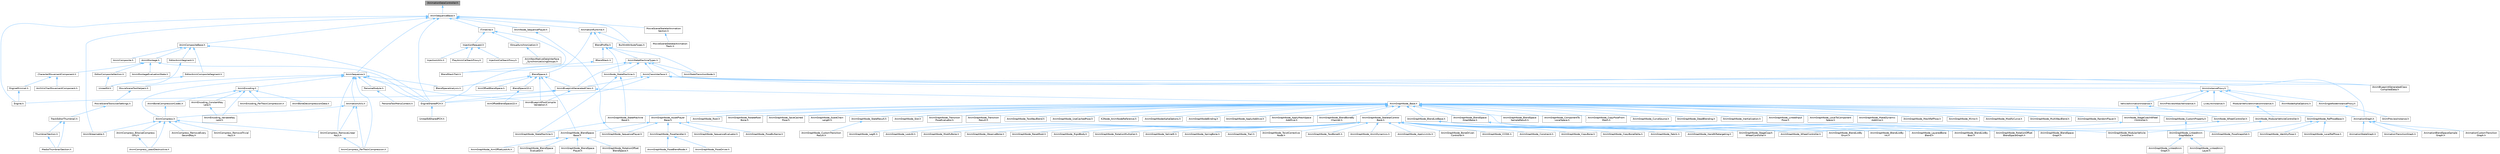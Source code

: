 digraph "IAnimationDataController.h"
{
 // INTERACTIVE_SVG=YES
 // LATEX_PDF_SIZE
  bgcolor="transparent";
  edge [fontname=Helvetica,fontsize=10,labelfontname=Helvetica,labelfontsize=10];
  node [fontname=Helvetica,fontsize=10,shape=box,height=0.2,width=0.4];
  Node1 [id="Node000001",label="IAnimationDataController.h",height=0.2,width=0.4,color="gray40", fillcolor="grey60", style="filled", fontcolor="black",tooltip=" "];
  Node1 -> Node2 [id="edge1_Node000001_Node000002",dir="back",color="steelblue1",style="solid",tooltip=" "];
  Node2 [id="Node000002",label="AnimSequenceBase.h",height=0.2,width=0.4,color="grey40", fillcolor="white", style="filled",URL="$db/d58/AnimSequenceBase_8h.html",tooltip=" "];
  Node2 -> Node3 [id="edge2_Node000002_Node000003",dir="back",color="steelblue1",style="solid",tooltip=" "];
  Node3 [id="Node000003",label="AnimCompositeBase.h",height=0.2,width=0.4,color="grey40", fillcolor="white", style="filled",URL="$de/dc9/AnimCompositeBase_8h.html",tooltip=" "];
  Node3 -> Node4 [id="edge3_Node000003_Node000004",dir="back",color="steelblue1",style="solid",tooltip=" "];
  Node4 [id="Node000004",label="AnimComposite.h",height=0.2,width=0.4,color="grey40", fillcolor="white", style="filled",URL="$d9/d4e/AnimComposite_8h.html",tooltip=" "];
  Node3 -> Node5 [id="edge4_Node000003_Node000005",dir="back",color="steelblue1",style="solid",tooltip=" "];
  Node5 [id="Node000005",label="AnimMontage.h",height=0.2,width=0.4,color="grey40", fillcolor="white", style="filled",URL="$d2/da0/AnimMontage_8h.html",tooltip=" "];
  Node5 -> Node6 [id="edge5_Node000005_Node000006",dir="back",color="steelblue1",style="solid",tooltip=" "];
  Node6 [id="Node000006",label="AnimMontageEvaluationState.h",height=0.2,width=0.4,color="grey40", fillcolor="white", style="filled",URL="$df/d9b/AnimMontageEvaluationState_8h.html",tooltip=" "];
  Node5 -> Node7 [id="edge6_Node000005_Node000007",dir="back",color="steelblue1",style="solid",tooltip=" "];
  Node7 [id="Node000007",label="CharacterMovementComponent.h",height=0.2,width=0.4,color="grey40", fillcolor="white", style="filled",URL="$d8/d84/CharacterMovementComponent_8h.html",tooltip=" "];
  Node7 -> Node8 [id="edge7_Node000007_Node000008",dir="back",color="steelblue1",style="solid",tooltip=" "];
  Node8 [id="Node000008",label="ArchVisCharMovementComponent.h",height=0.2,width=0.4,color="grey40", fillcolor="white", style="filled",URL="$db/dfd/ArchVisCharMovementComponent_8h.html",tooltip=" "];
  Node7 -> Node9 [id="edge8_Node000007_Node000009",dir="back",color="steelblue1",style="solid",tooltip=" "];
  Node9 [id="Node000009",label="EngineMinimal.h",height=0.2,width=0.4,color="grey40", fillcolor="white", style="filled",URL="$d0/d2c/EngineMinimal_8h.html",tooltip=" "];
  Node9 -> Node10 [id="edge9_Node000009_Node000010",dir="back",color="steelblue1",style="solid",tooltip=" "];
  Node10 [id="Node000010",label="Engine.h",height=0.2,width=0.4,color="grey40", fillcolor="white", style="filled",URL="$d1/d34/Public_2Engine_8h.html",tooltip=" "];
  Node5 -> Node11 [id="edge10_Node000005_Node000011",dir="back",color="steelblue1",style="solid",tooltip=" "];
  Node11 [id="Node000011",label="EditorCompositeSection.h",height=0.2,width=0.4,color="grey40", fillcolor="white", style="filled",URL="$d6/d7f/EditorCompositeSection_8h.html",tooltip=" "];
  Node11 -> Node12 [id="edge11_Node000011_Node000012",dir="back",color="steelblue1",style="solid",tooltip=" "];
  Node12 [id="Node000012",label="UnrealEd.h",height=0.2,width=0.4,color="grey40", fillcolor="white", style="filled",URL="$d2/d5f/UnrealEd_8h.html",tooltip=" "];
  Node5 -> Node13 [id="edge12_Node000005_Node000013",dir="back",color="steelblue1",style="solid",tooltip=" "];
  Node13 [id="Node000013",label="EngineSharedPCH.h",height=0.2,width=0.4,color="grey40", fillcolor="white", style="filled",URL="$dc/dbb/EngineSharedPCH_8h.html",tooltip=" "];
  Node13 -> Node14 [id="edge13_Node000013_Node000014",dir="back",color="steelblue1",style="solid",tooltip=" "];
  Node14 [id="Node000014",label="UnrealEdSharedPCH.h",height=0.2,width=0.4,color="grey40", fillcolor="white", style="filled",URL="$d1/de6/UnrealEdSharedPCH_8h.html",tooltip=" "];
  Node3 -> Node15 [id="edge14_Node000003_Node000015",dir="back",color="steelblue1",style="solid",tooltip=" "];
  Node15 [id="Node000015",label="EditorAnimCompositeSegment.h",height=0.2,width=0.4,color="grey40", fillcolor="white", style="filled",URL="$d1/d66/EditorAnimCompositeSegment_8h.html",tooltip=" "];
  Node15 -> Node12 [id="edge15_Node000015_Node000012",dir="back",color="steelblue1",style="solid",tooltip=" "];
  Node3 -> Node16 [id="edge16_Node000003_Node000016",dir="back",color="steelblue1",style="solid",tooltip=" "];
  Node16 [id="Node000016",label="EditorAnimSegment.h",height=0.2,width=0.4,color="grey40", fillcolor="white", style="filled",URL="$d1/d6d/EditorAnimSegment_8h.html",tooltip=" "];
  Node16 -> Node12 [id="edge17_Node000016_Node000012",dir="back",color="steelblue1",style="solid",tooltip=" "];
  Node3 -> Node13 [id="edge18_Node000003_Node000013",dir="back",color="steelblue1",style="solid",tooltip=" "];
  Node2 -> Node17 [id="edge19_Node000002_Node000017",dir="back",color="steelblue1",style="solid",tooltip=" "];
  Node17 [id="Node000017",label="AnimNode_SequencePlayer.h",height=0.2,width=0.4,color="grey40", fillcolor="white", style="filled",URL="$d6/d7e/AnimNode__SequencePlayer_8h.html",tooltip=" "];
  Node17 -> Node18 [id="edge20_Node000017_Node000018",dir="back",color="steelblue1",style="solid",tooltip=" "];
  Node18 [id="Node000018",label="AnimGraphNode_SequencePlayer.h",height=0.2,width=0.4,color="grey40", fillcolor="white", style="filled",URL="$d2/d91/AnimGraphNode__SequencePlayer_8h.html",tooltip=" "];
  Node2 -> Node19 [id="edge21_Node000002_Node000019",dir="back",color="steelblue1",style="solid",tooltip=" "];
  Node19 [id="Node000019",label="AnimSequence.h",height=0.2,width=0.4,color="grey40", fillcolor="white", style="filled",URL="$d0/d8a/AnimSequence_8h.html",tooltip=" "];
  Node19 -> Node20 [id="edge22_Node000019_Node000020",dir="back",color="steelblue1",style="solid",tooltip=" "];
  Node20 [id="Node000020",label="AnimBlueprintPostCompile\lValidation.h",height=0.2,width=0.4,color="grey40", fillcolor="white", style="filled",URL="$de/d1b/AnimBlueprintPostCompileValidation_8h.html",tooltip=" "];
  Node19 -> Node21 [id="edge23_Node000019_Node000021",dir="back",color="steelblue1",style="solid",tooltip=" "];
  Node21 [id="Node000021",label="AnimCompress.h",height=0.2,width=0.4,color="grey40", fillcolor="white", style="filled",URL="$dd/d6d/AnimCompress_8h.html",tooltip=" "];
  Node21 -> Node22 [id="edge24_Node000021_Node000022",dir="back",color="steelblue1",style="solid",tooltip=" "];
  Node22 [id="Node000022",label="AnimCompress_BitwiseCompress\lOnly.h",height=0.2,width=0.4,color="grey40", fillcolor="white", style="filled",URL="$df/dd5/AnimCompress__BitwiseCompressOnly_8h.html",tooltip=" "];
  Node22 -> Node23 [id="edge25_Node000022_Node000023",dir="back",color="steelblue1",style="solid",tooltip=" "];
  Node23 [id="Node000023",label="AnimCompress_LeastDestructive.h",height=0.2,width=0.4,color="grey40", fillcolor="white", style="filled",URL="$da/d93/AnimCompress__LeastDestructive_8h.html",tooltip=" "];
  Node21 -> Node23 [id="edge26_Node000021_Node000023",dir="back",color="steelblue1",style="solid",tooltip=" "];
  Node21 -> Node24 [id="edge27_Node000021_Node000024",dir="back",color="steelblue1",style="solid",tooltip=" "];
  Node24 [id="Node000024",label="AnimCompress_RemoveEvery\lSecondKey.h",height=0.2,width=0.4,color="grey40", fillcolor="white", style="filled",URL="$d6/dc2/AnimCompress__RemoveEverySecondKey_8h.html",tooltip=" "];
  Node21 -> Node25 [id="edge28_Node000021_Node000025",dir="back",color="steelblue1",style="solid",tooltip=" "];
  Node25 [id="Node000025",label="AnimCompress_RemoveLinear\lKeys.h",height=0.2,width=0.4,color="grey40", fillcolor="white", style="filled",URL="$d1/d0a/AnimCompress__RemoveLinearKeys_8h.html",tooltip=" "];
  Node25 -> Node26 [id="edge29_Node000025_Node000026",dir="back",color="steelblue1",style="solid",tooltip=" "];
  Node26 [id="Node000026",label="AnimCompress_PerTrackCompression.h",height=0.2,width=0.4,color="grey40", fillcolor="white", style="filled",URL="$d1/d22/AnimCompress__PerTrackCompression_8h.html",tooltip=" "];
  Node21 -> Node27 [id="edge30_Node000021_Node000027",dir="back",color="steelblue1",style="solid",tooltip=" "];
  Node27 [id="Node000027",label="AnimCompress_RemoveTrivial\lKeys.h",height=0.2,width=0.4,color="grey40", fillcolor="white", style="filled",URL="$d0/d60/AnimCompress__RemoveTrivialKeys_8h.html",tooltip=" "];
  Node21 -> Node28 [id="edge31_Node000021_Node000028",dir="back",color="steelblue1",style="solid",tooltip=" "];
  Node28 [id="Node000028",label="AnimStreamable.h",height=0.2,width=0.4,color="grey40", fillcolor="white", style="filled",URL="$d1/d46/AnimStreamable_8h.html",tooltip=" "];
  Node19 -> Node26 [id="edge32_Node000019_Node000026",dir="back",color="steelblue1",style="solid",tooltip=" "];
  Node19 -> Node25 [id="edge33_Node000019_Node000025",dir="back",color="steelblue1",style="solid",tooltip=" "];
  Node19 -> Node29 [id="edge34_Node000019_Node000029",dir="back",color="steelblue1",style="solid",tooltip=" "];
  Node29 [id="Node000029",label="AnimEncoding.h",height=0.2,width=0.4,color="grey40", fillcolor="white", style="filled",URL="$d9/dfd/AnimEncoding_8h.html",tooltip=" "];
  Node29 -> Node30 [id="edge35_Node000029_Node000030",dir="back",color="steelblue1",style="solid",tooltip=" "];
  Node30 [id="Node000030",label="AnimBoneCompressionCodec.h",height=0.2,width=0.4,color="grey40", fillcolor="white", style="filled",URL="$dd/dc3/AnimBoneCompressionCodec_8h.html",tooltip=" "];
  Node30 -> Node21 [id="edge36_Node000030_Node000021",dir="back",color="steelblue1",style="solid",tooltip=" "];
  Node29 -> Node31 [id="edge37_Node000029_Node000031",dir="back",color="steelblue1",style="solid",tooltip=" "];
  Node31 [id="Node000031",label="AnimBoneDecompressionData.h",height=0.2,width=0.4,color="grey40", fillcolor="white", style="filled",URL="$d9/d92/AnimBoneDecompressionData_8h.html",tooltip=" "];
  Node29 -> Node32 [id="edge38_Node000029_Node000032",dir="back",color="steelblue1",style="solid",tooltip=" "];
  Node32 [id="Node000032",label="AnimEncoding_ConstantKey\lLerp.h",height=0.2,width=0.4,color="grey40", fillcolor="white", style="filled",URL="$d8/d74/AnimEncoding__ConstantKeyLerp_8h.html",tooltip=" "];
  Node32 -> Node33 [id="edge39_Node000032_Node000033",dir="back",color="steelblue1",style="solid",tooltip=" "];
  Node33 [id="Node000033",label="AnimEncoding_VariableKey\lLerp.h",height=0.2,width=0.4,color="grey40", fillcolor="white", style="filled",URL="$d7/d4b/AnimEncoding__VariableKeyLerp_8h.html",tooltip=" "];
  Node29 -> Node34 [id="edge40_Node000029_Node000034",dir="back",color="steelblue1",style="solid",tooltip=" "];
  Node34 [id="Node000034",label="AnimEncoding_PerTrackCompression.h",height=0.2,width=0.4,color="grey40", fillcolor="white", style="filled",URL="$dc/d27/AnimEncoding__PerTrackCompression_8h.html",tooltip=" "];
  Node29 -> Node33 [id="edge41_Node000029_Node000033",dir="back",color="steelblue1",style="solid",tooltip=" "];
  Node19 -> Node35 [id="edge42_Node000019_Node000035",dir="back",color="steelblue1",style="solid",tooltip=" "];
  Node35 [id="Node000035",label="AnimationUtils.h",height=0.2,width=0.4,color="grey40", fillcolor="white", style="filled",URL="$d6/db6/AnimationUtils_8h.html",tooltip=" "];
  Node35 -> Node21 [id="edge43_Node000035_Node000021",dir="back",color="steelblue1",style="solid",tooltip=" "];
  Node35 -> Node26 [id="edge44_Node000035_Node000026",dir="back",color="steelblue1",style="solid",tooltip=" "];
  Node35 -> Node25 [id="edge45_Node000035_Node000025",dir="back",color="steelblue1",style="solid",tooltip=" "];
  Node19 -> Node36 [id="edge46_Node000019_Node000036",dir="back",color="steelblue1",style="solid",tooltip=" "];
  Node36 [id="Node000036",label="BlendSpaceAnalysis.h",height=0.2,width=0.4,color="grey40", fillcolor="white", style="filled",URL="$d7/daf/BlendSpaceAnalysis_8h.html",tooltip=" "];
  Node19 -> Node13 [id="edge47_Node000019_Node000013",dir="back",color="steelblue1",style="solid",tooltip=" "];
  Node19 -> Node37 [id="edge48_Node000019_Node000037",dir="back",color="steelblue1",style="solid",tooltip=" "];
  Node37 [id="Node000037",label="MovieSceneToolHelpers.h",height=0.2,width=0.4,color="grey40", fillcolor="white", style="filled",URL="$d4/d0e/MovieSceneToolHelpers_8h.html",tooltip=" "];
  Node37 -> Node38 [id="edge49_Node000037_Node000038",dir="back",color="steelblue1",style="solid",tooltip=" "];
  Node38 [id="Node000038",label="MovieSceneToolsUserSettings.h",height=0.2,width=0.4,color="grey40", fillcolor="white", style="filled",URL="$d5/dab/MovieSceneToolsUserSettings_8h.html",tooltip=" "];
  Node38 -> Node39 [id="edge50_Node000038_Node000039",dir="back",color="steelblue1",style="solid",tooltip=" "];
  Node39 [id="Node000039",label="TrackEditorThumbnail.h",height=0.2,width=0.4,color="grey40", fillcolor="white", style="filled",URL="$d6/d44/TrackEditorThumbnail_8h.html",tooltip=" "];
  Node39 -> Node40 [id="edge51_Node000039_Node000040",dir="back",color="steelblue1",style="solid",tooltip=" "];
  Node40 [id="Node000040",label="MediaThumbnailSection.h",height=0.2,width=0.4,color="grey40", fillcolor="white", style="filled",URL="$d8/dfe/MediaThumbnailSection_8h.html",tooltip=" "];
  Node39 -> Node41 [id="edge52_Node000039_Node000041",dir="back",color="steelblue1",style="solid",tooltip=" "];
  Node41 [id="Node000041",label="ThumbnailSection.h",height=0.2,width=0.4,color="grey40", fillcolor="white", style="filled",URL="$de/daf/ThumbnailSection_8h.html",tooltip=" "];
  Node41 -> Node40 [id="edge53_Node000041_Node000040",dir="back",color="steelblue1",style="solid",tooltip=" "];
  Node19 -> Node42 [id="edge54_Node000019_Node000042",dir="back",color="steelblue1",style="solid",tooltip=" "];
  Node42 [id="Node000042",label="PersonaModule.h",height=0.2,width=0.4,color="grey40", fillcolor="white", style="filled",URL="$de/d74/PersonaModule_8h.html",tooltip=" "];
  Node42 -> Node43 [id="edge55_Node000042_Node000043",dir="back",color="steelblue1",style="solid",tooltip=" "];
  Node43 [id="Node000043",label="PersonaToolMenuContext.h",height=0.2,width=0.4,color="grey40", fillcolor="white", style="filled",URL="$d6/d6c/PersonaToolMenuContext_8h.html",tooltip=" "];
  Node2 -> Node28 [id="edge56_Node000002_Node000028",dir="back",color="steelblue1",style="solid",tooltip=" "];
  Node2 -> Node44 [id="edge57_Node000002_Node000044",dir="back",color="steelblue1",style="solid",tooltip=" "];
  Node44 [id="Node000044",label="AnimationRuntime.h",height=0.2,width=0.4,color="grey40", fillcolor="white", style="filled",URL="$da/d93/AnimationRuntime_8h.html",tooltip=" "];
  Node44 -> Node45 [id="edge58_Node000044_Node000045",dir="back",color="steelblue1",style="solid",tooltip=" "];
  Node45 [id="Node000045",label="BlendProfile.h",height=0.2,width=0.4,color="grey40", fillcolor="white", style="filled",URL="$d6/d9c/BlendProfile_8h.html",tooltip=" "];
  Node45 -> Node46 [id="edge59_Node000045_Node000046",dir="back",color="steelblue1",style="solid",tooltip=" "];
  Node46 [id="Node000046",label="AnimNode_StateMachine.h",height=0.2,width=0.4,color="grey40", fillcolor="white", style="filled",URL="$df/d8f/AnimNode__StateMachine_8h.html",tooltip=" "];
  Node46 -> Node47 [id="edge60_Node000046_Node000047",dir="back",color="steelblue1",style="solid",tooltip=" "];
  Node47 [id="Node000047",label="AnimGraphNode_StateMachine.h",height=0.2,width=0.4,color="grey40", fillcolor="white", style="filled",URL="$d9/d4d/AnimGraphNode__StateMachine_8h.html",tooltip=" "];
  Node46 -> Node48 [id="edge61_Node000046_Node000048",dir="back",color="steelblue1",style="solid",tooltip=" "];
  Node48 [id="Node000048",label="AnimGraphNode_StateMachine\lBase.h",height=0.2,width=0.4,color="grey40", fillcolor="white", style="filled",URL="$dc/d11/AnimGraphNode__StateMachineBase_8h.html",tooltip=" "];
  Node48 -> Node47 [id="edge62_Node000048_Node000047",dir="back",color="steelblue1",style="solid",tooltip=" "];
  Node45 -> Node49 [id="edge63_Node000045_Node000049",dir="back",color="steelblue1",style="solid",tooltip=" "];
  Node49 [id="Node000049",label="AnimStateMachineTypes.h",height=0.2,width=0.4,color="grey40", fillcolor="white", style="filled",URL="$d2/dc8/AnimStateMachineTypes_8h.html",tooltip=" "];
  Node49 -> Node50 [id="edge64_Node000049_Node000050",dir="back",color="steelblue1",style="solid",tooltip=" "];
  Node50 [id="Node000050",label="AnimBlueprintGeneratedClass.h",height=0.2,width=0.4,color="grey40", fillcolor="white", style="filled",URL="$dc/d81/AnimBlueprintGeneratedClass_8h.html",tooltip=" "];
  Node50 -> Node20 [id="edge65_Node000050_Node000020",dir="back",color="steelblue1",style="solid",tooltip=" "];
  Node50 -> Node51 [id="edge66_Node000050_Node000051",dir="back",color="steelblue1",style="solid",tooltip=" "];
  Node51 [id="Node000051",label="AnimGraphNode_Base.h",height=0.2,width=0.4,color="grey40", fillcolor="white", style="filled",URL="$d0/dfb/AnimGraphNode__Base_8h.html",tooltip=" "];
  Node51 -> Node52 [id="edge67_Node000051_Node000052",dir="back",color="steelblue1",style="solid",tooltip=" "];
  Node52 [id="Node000052",label="AnimGraphNodeAlphaOptions.h",height=0.2,width=0.4,color="grey40", fillcolor="white", style="filled",URL="$d6/df6/AnimGraphNodeAlphaOptions_8h.html",tooltip=" "];
  Node51 -> Node53 [id="edge68_Node000051_Node000053",dir="back",color="steelblue1",style="solid",tooltip=" "];
  Node53 [id="Node000053",label="AnimGraphNodeBinding.h",height=0.2,width=0.4,color="grey40", fillcolor="white", style="filled",URL="$d6/d3b/AnimGraphNodeBinding_8h.html",tooltip=" "];
  Node51 -> Node54 [id="edge69_Node000051_Node000054",dir="back",color="steelblue1",style="solid",tooltip=" "];
  Node54 [id="Node000054",label="AnimGraphNode_ApplyAdditive.h",height=0.2,width=0.4,color="grey40", fillcolor="white", style="filled",URL="$da/d67/AnimGraphNode__ApplyAdditive_8h.html",tooltip=" "];
  Node51 -> Node55 [id="edge70_Node000051_Node000055",dir="back",color="steelblue1",style="solid",tooltip=" "];
  Node55 [id="Node000055",label="AnimGraphNode_ApplyMeshSpace\lAdditive.h",height=0.2,width=0.4,color="grey40", fillcolor="white", style="filled",URL="$dd/dc4/AnimGraphNode__ApplyMeshSpaceAdditive_8h.html",tooltip=" "];
  Node51 -> Node56 [id="edge71_Node000051_Node000056",dir="back",color="steelblue1",style="solid",tooltip=" "];
  Node56 [id="Node000056",label="AnimGraphNode_AssetPlayer\lBase.h",height=0.2,width=0.4,color="grey40", fillcolor="white", style="filled",URL="$d1/d4f/AnimGraphNode__AssetPlayerBase_8h.html",tooltip=" "];
  Node56 -> Node57 [id="edge72_Node000056_Node000057",dir="back",color="steelblue1",style="solid",tooltip=" "];
  Node57 [id="Node000057",label="AnimGraphNode_BlendSpace\lBase.h",height=0.2,width=0.4,color="grey40", fillcolor="white", style="filled",URL="$d7/d6d/AnimGraphNode__BlendSpaceBase_8h.html",tooltip=" "];
  Node57 -> Node58 [id="edge73_Node000057_Node000058",dir="back",color="steelblue1",style="solid",tooltip=" "];
  Node58 [id="Node000058",label="AnimGraphNode_AimOffsetLookAt.h",height=0.2,width=0.4,color="grey40", fillcolor="white", style="filled",URL="$d2/daa/AnimGraphNode__AimOffsetLookAt_8h.html",tooltip=" "];
  Node57 -> Node59 [id="edge74_Node000057_Node000059",dir="back",color="steelblue1",style="solid",tooltip=" "];
  Node59 [id="Node000059",label="AnimGraphNode_BlendSpace\lEvaluator.h",height=0.2,width=0.4,color="grey40", fillcolor="white", style="filled",URL="$d0/d5d/AnimGraphNode__BlendSpaceEvaluator_8h.html",tooltip=" "];
  Node57 -> Node60 [id="edge75_Node000057_Node000060",dir="back",color="steelblue1",style="solid",tooltip=" "];
  Node60 [id="Node000060",label="AnimGraphNode_BlendSpace\lPlayer.h",height=0.2,width=0.4,color="grey40", fillcolor="white", style="filled",URL="$d2/d22/AnimGraphNode__BlendSpacePlayer_8h.html",tooltip=" "];
  Node57 -> Node61 [id="edge76_Node000057_Node000061",dir="back",color="steelblue1",style="solid",tooltip=" "];
  Node61 [id="Node000061",label="AnimGraphNode_RotationOffset\lBlendSpace.h",height=0.2,width=0.4,color="grey40", fillcolor="white", style="filled",URL="$dc/dd5/AnimGraphNode__RotationOffsetBlendSpace_8h.html",tooltip=" "];
  Node56 -> Node62 [id="edge77_Node000056_Node000062",dir="back",color="steelblue1",style="solid",tooltip=" "];
  Node62 [id="Node000062",label="AnimGraphNode_PoseByName.h",height=0.2,width=0.4,color="grey40", fillcolor="white", style="filled",URL="$d7/d02/AnimGraphNode__PoseByName_8h.html",tooltip=" "];
  Node56 -> Node63 [id="edge78_Node000056_Node000063",dir="back",color="steelblue1",style="solid",tooltip=" "];
  Node63 [id="Node000063",label="AnimGraphNode_PoseHandler.h",height=0.2,width=0.4,color="grey40", fillcolor="white", style="filled",URL="$df/dfb/AnimGraphNode__PoseHandler_8h.html",tooltip=" "];
  Node63 -> Node64 [id="edge79_Node000063_Node000064",dir="back",color="steelblue1",style="solid",tooltip=" "];
  Node64 [id="Node000064",label="AnimGraphNode_PoseBlendNode.h",height=0.2,width=0.4,color="grey40", fillcolor="white", style="filled",URL="$de/d70/AnimGraphNode__PoseBlendNode_8h.html",tooltip=" "];
  Node63 -> Node65 [id="edge80_Node000063_Node000065",dir="back",color="steelblue1",style="solid",tooltip=" "];
  Node65 [id="Node000065",label="AnimGraphNode_PoseDriver.h",height=0.2,width=0.4,color="grey40", fillcolor="white", style="filled",URL="$d7/d7d/AnimGraphNode__PoseDriver_8h.html",tooltip=" "];
  Node56 -> Node66 [id="edge81_Node000056_Node000066",dir="back",color="steelblue1",style="solid",tooltip=" "];
  Node66 [id="Node000066",label="AnimGraphNode_SequenceEvaluator.h",height=0.2,width=0.4,color="grey40", fillcolor="white", style="filled",URL="$d1/d1c/AnimGraphNode__SequenceEvaluator_8h.html",tooltip=" "];
  Node56 -> Node18 [id="edge82_Node000056_Node000018",dir="back",color="steelblue1",style="solid",tooltip=" "];
  Node51 -> Node67 [id="edge83_Node000051_Node000067",dir="back",color="steelblue1",style="solid",tooltip=" "];
  Node67 [id="Node000067",label="AnimGraphNode_BlendBoneBy\lChannel.h",height=0.2,width=0.4,color="grey40", fillcolor="white", style="filled",URL="$de/da9/AnimGraphNode__BlendBoneByChannel_8h.html",tooltip=" "];
  Node51 -> Node68 [id="edge84_Node000051_Node000068",dir="back",color="steelblue1",style="solid",tooltip=" "];
  Node68 [id="Node000068",label="AnimGraphNode_BlendListBase.h",height=0.2,width=0.4,color="grey40", fillcolor="white", style="filled",URL="$d7/d20/AnimGraphNode__BlendListBase_8h.html",tooltip=" "];
  Node68 -> Node69 [id="edge85_Node000068_Node000069",dir="back",color="steelblue1",style="solid",tooltip=" "];
  Node69 [id="Node000069",label="AnimGraphNode_BlendListBy\lBool.h",height=0.2,width=0.4,color="grey40", fillcolor="white", style="filled",URL="$d9/d9d/AnimGraphNode__BlendListByBool_8h.html",tooltip=" "];
  Node68 -> Node70 [id="edge86_Node000068_Node000070",dir="back",color="steelblue1",style="solid",tooltip=" "];
  Node70 [id="Node000070",label="AnimGraphNode_BlendListBy\lEnum.h",height=0.2,width=0.4,color="grey40", fillcolor="white", style="filled",URL="$de/d60/AnimGraphNode__BlendListByEnum_8h.html",tooltip=" "];
  Node68 -> Node71 [id="edge87_Node000068_Node000071",dir="back",color="steelblue1",style="solid",tooltip=" "];
  Node71 [id="Node000071",label="AnimGraphNode_BlendListBy\lInt.h",height=0.2,width=0.4,color="grey40", fillcolor="white", style="filled",URL="$dc/df2/AnimGraphNode__BlendListByInt_8h.html",tooltip=" "];
  Node68 -> Node72 [id="edge88_Node000068_Node000072",dir="back",color="steelblue1",style="solid",tooltip=" "];
  Node72 [id="Node000072",label="AnimGraphNode_LayeredBone\lBlend.h",height=0.2,width=0.4,color="grey40", fillcolor="white", style="filled",URL="$d2/d01/AnimGraphNode__LayeredBoneBlend_8h.html",tooltip=" "];
  Node51 -> Node73 [id="edge89_Node000051_Node000073",dir="back",color="steelblue1",style="solid",tooltip=" "];
  Node73 [id="Node000073",label="AnimGraphNode_BlendSpace\lGraphBase.h",height=0.2,width=0.4,color="grey40", fillcolor="white", style="filled",URL="$d6/d44/AnimGraphNode__BlendSpaceGraphBase_8h.html",tooltip=" "];
  Node73 -> Node74 [id="edge90_Node000073_Node000074",dir="back",color="steelblue1",style="solid",tooltip=" "];
  Node74 [id="Node000074",label="AnimGraphNode_BlendSpace\lGraph.h",height=0.2,width=0.4,color="grey40", fillcolor="white", style="filled",URL="$d7/d81/AnimGraphNode__BlendSpaceGraph_8h.html",tooltip=" "];
  Node73 -> Node75 [id="edge91_Node000073_Node000075",dir="back",color="steelblue1",style="solid",tooltip=" "];
  Node75 [id="Node000075",label="AnimGraphNode_RotationOffset\lBlendSpaceGraph.h",height=0.2,width=0.4,color="grey40", fillcolor="white", style="filled",URL="$d0/d4c/AnimGraphNode__RotationOffsetBlendSpaceGraph_8h.html",tooltip=" "];
  Node51 -> Node76 [id="edge92_Node000051_Node000076",dir="back",color="steelblue1",style="solid",tooltip=" "];
  Node76 [id="Node000076",label="AnimGraphNode_BlendSpace\lSampleResult.h",height=0.2,width=0.4,color="grey40", fillcolor="white", style="filled",URL="$de/df8/AnimGraphNode__BlendSpaceSampleResult_8h.html",tooltip=" "];
  Node51 -> Node77 [id="edge93_Node000051_Node000077",dir="back",color="steelblue1",style="solid",tooltip=" "];
  Node77 [id="Node000077",label="AnimGraphNode_ComponentTo\lLocalSpace.h",height=0.2,width=0.4,color="grey40", fillcolor="white", style="filled",URL="$d1/d3f/AnimGraphNode__ComponentToLocalSpace_8h.html",tooltip=" "];
  Node51 -> Node78 [id="edge94_Node000051_Node000078",dir="back",color="steelblue1",style="solid",tooltip=" "];
  Node78 [id="Node000078",label="AnimGraphNode_CopyPoseFrom\lMesh.h",height=0.2,width=0.4,color="grey40", fillcolor="white", style="filled",URL="$d6/d71/AnimGraphNode__CopyPoseFromMesh_8h.html",tooltip=" "];
  Node51 -> Node79 [id="edge95_Node000051_Node000079",dir="back",color="steelblue1",style="solid",tooltip=" "];
  Node79 [id="Node000079",label="AnimGraphNode_CurveSource.h",height=0.2,width=0.4,color="grey40", fillcolor="white", style="filled",URL="$dc/de5/AnimGraphNode__CurveSource_8h.html",tooltip=" "];
  Node51 -> Node80 [id="edge96_Node000051_Node000080",dir="back",color="steelblue1",style="solid",tooltip=" "];
  Node80 [id="Node000080",label="AnimGraphNode_CustomProperty.h",height=0.2,width=0.4,color="grey40", fillcolor="white", style="filled",URL="$d8/d3f/AnimGraphNode__CustomProperty_8h.html",tooltip=" "];
  Node80 -> Node81 [id="edge97_Node000080_Node000081",dir="back",color="steelblue1",style="solid",tooltip=" "];
  Node81 [id="Node000081",label="AnimGraphNode_LinkedAnim\lGraphBase.h",height=0.2,width=0.4,color="grey40", fillcolor="white", style="filled",URL="$d5/de1/AnimGraphNode__LinkedAnimGraphBase_8h.html",tooltip=" "];
  Node81 -> Node82 [id="edge98_Node000081_Node000082",dir="back",color="steelblue1",style="solid",tooltip=" "];
  Node82 [id="Node000082",label="AnimGraphNode_LinkedAnim\lGraph.h",height=0.2,width=0.4,color="grey40", fillcolor="white", style="filled",URL="$da/dd5/AnimGraphNode__LinkedAnimGraph_8h.html",tooltip=" "];
  Node81 -> Node83 [id="edge99_Node000081_Node000083",dir="back",color="steelblue1",style="solid",tooltip=" "];
  Node83 [id="Node000083",label="AnimGraphNode_LinkedAnim\lLayer.h",height=0.2,width=0.4,color="grey40", fillcolor="white", style="filled",URL="$dc/d51/AnimGraphNode__LinkedAnimLayer_8h.html",tooltip=" "];
  Node51 -> Node84 [id="edge100_Node000051_Node000084",dir="back",color="steelblue1",style="solid",tooltip=" "];
  Node84 [id="Node000084",label="AnimGraphNode_DeadBlending.h",height=0.2,width=0.4,color="grey40", fillcolor="white", style="filled",URL="$d8/d73/AnimGraphNode__DeadBlending_8h.html",tooltip=" "];
  Node51 -> Node85 [id="edge101_Node000051_Node000085",dir="back",color="steelblue1",style="solid",tooltip=" "];
  Node85 [id="Node000085",label="AnimGraphNode_Inertialization.h",height=0.2,width=0.4,color="grey40", fillcolor="white", style="filled",URL="$d7/d66/AnimGraphNode__Inertialization_8h.html",tooltip=" "];
  Node51 -> Node86 [id="edge102_Node000051_Node000086",dir="back",color="steelblue1",style="solid",tooltip=" "];
  Node86 [id="Node000086",label="AnimGraphNode_LinkedInput\lPose.h",height=0.2,width=0.4,color="grey40", fillcolor="white", style="filled",URL="$d7/d8c/AnimGraphNode__LinkedInputPose_8h.html",tooltip=" "];
  Node51 -> Node87 [id="edge103_Node000051_Node000087",dir="back",color="steelblue1",style="solid",tooltip=" "];
  Node87 [id="Node000087",label="AnimGraphNode_LocalToComponent\lSpace.h",height=0.2,width=0.4,color="grey40", fillcolor="white", style="filled",URL="$d6/d01/AnimGraphNode__LocalToComponentSpace_8h.html",tooltip=" "];
  Node51 -> Node88 [id="edge104_Node000051_Node000088",dir="back",color="steelblue1",style="solid",tooltip=" "];
  Node88 [id="Node000088",label="AnimGraphNode_MakeDynamic\lAdditive.h",height=0.2,width=0.4,color="grey40", fillcolor="white", style="filled",URL="$d4/dc9/AnimGraphNode__MakeDynamicAdditive_8h.html",tooltip=" "];
  Node51 -> Node89 [id="edge105_Node000051_Node000089",dir="back",color="steelblue1",style="solid",tooltip=" "];
  Node89 [id="Node000089",label="AnimGraphNode_MeshRefPose.h",height=0.2,width=0.4,color="grey40", fillcolor="white", style="filled",URL="$d3/d58/AnimGraphNode__MeshRefPose_8h.html",tooltip=" "];
  Node51 -> Node90 [id="edge106_Node000051_Node000090",dir="back",color="steelblue1",style="solid",tooltip=" "];
  Node90 [id="Node000090",label="AnimGraphNode_Mirror.h",height=0.2,width=0.4,color="grey40", fillcolor="white", style="filled",URL="$de/d96/AnimGraphNode__Mirror_8h.html",tooltip=" "];
  Node51 -> Node91 [id="edge107_Node000051_Node000091",dir="back",color="steelblue1",style="solid",tooltip=" "];
  Node91 [id="Node000091",label="AnimGraphNode_ModifyCurve.h",height=0.2,width=0.4,color="grey40", fillcolor="white", style="filled",URL="$d5/d09/AnimGraphNode__ModifyCurve_8h.html",tooltip=" "];
  Node51 -> Node92 [id="edge108_Node000051_Node000092",dir="back",color="steelblue1",style="solid",tooltip=" "];
  Node92 [id="Node000092",label="AnimGraphNode_MultiWayBlend.h",height=0.2,width=0.4,color="grey40", fillcolor="white", style="filled",URL="$dd/dcb/AnimGraphNode__MultiWayBlend_8h.html",tooltip=" "];
  Node51 -> Node93 [id="edge109_Node000051_Node000093",dir="back",color="steelblue1",style="solid",tooltip=" "];
  Node93 [id="Node000093",label="AnimGraphNode_PoseSnapshot.h",height=0.2,width=0.4,color="grey40", fillcolor="white", style="filled",URL="$d1/d92/AnimGraphNode__PoseSnapshot_8h.html",tooltip=" "];
  Node51 -> Node94 [id="edge110_Node000051_Node000094",dir="back",color="steelblue1",style="solid",tooltip=" "];
  Node94 [id="Node000094",label="AnimGraphNode_RandomPlayer.h",height=0.2,width=0.4,color="grey40", fillcolor="white", style="filled",URL="$dc/d48/AnimGraphNode__RandomPlayer_8h.html",tooltip=" "];
  Node51 -> Node95 [id="edge111_Node000051_Node000095",dir="back",color="steelblue1",style="solid",tooltip=" "];
  Node95 [id="Node000095",label="AnimGraphNode_RefPoseBase.h",height=0.2,width=0.4,color="grey40", fillcolor="white", style="filled",URL="$d8/d34/AnimGraphNode__RefPoseBase_8h.html",tooltip=" "];
  Node95 -> Node96 [id="edge112_Node000095_Node000096",dir="back",color="steelblue1",style="solid",tooltip=" "];
  Node96 [id="Node000096",label="AnimGraphNode_IdentityPose.h",height=0.2,width=0.4,color="grey40", fillcolor="white", style="filled",URL="$d8/dac/AnimGraphNode__IdentityPose_8h.html",tooltip=" "];
  Node95 -> Node97 [id="edge113_Node000095_Node000097",dir="back",color="steelblue1",style="solid",tooltip=" "];
  Node97 [id="Node000097",label="AnimGraphNode_LocalRefPose.h",height=0.2,width=0.4,color="grey40", fillcolor="white", style="filled",URL="$df/d6f/AnimGraphNode__LocalRefPose_8h.html",tooltip=" "];
  Node95 -> Node93 [id="edge114_Node000095_Node000093",dir="back",color="steelblue1",style="solid",tooltip=" "];
  Node51 -> Node98 [id="edge115_Node000051_Node000098",dir="back",color="steelblue1",style="solid",tooltip=" "];
  Node98 [id="Node000098",label="AnimGraphNode_Root.h",height=0.2,width=0.4,color="grey40", fillcolor="white", style="filled",URL="$d2/d39/AnimGraphNode__Root_8h.html",tooltip=" "];
  Node51 -> Node99 [id="edge116_Node000051_Node000099",dir="back",color="steelblue1",style="solid",tooltip=" "];
  Node99 [id="Node000099",label="AnimGraphNode_RotateRoot\lBone.h",height=0.2,width=0.4,color="grey40", fillcolor="white", style="filled",URL="$d4/de0/AnimGraphNode__RotateRootBone_8h.html",tooltip=" "];
  Node51 -> Node100 [id="edge117_Node000051_Node000100",dir="back",color="steelblue1",style="solid",tooltip=" "];
  Node100 [id="Node000100",label="AnimGraphNode_SaveCached\lPose.h",height=0.2,width=0.4,color="grey40", fillcolor="white", style="filled",URL="$df/d5e/AnimGraphNode__SaveCachedPose_8h.html",tooltip=" "];
  Node51 -> Node101 [id="edge118_Node000051_Node000101",dir="back",color="steelblue1",style="solid",tooltip=" "];
  Node101 [id="Node000101",label="AnimGraphNode_ScaleChain\lLength.h",height=0.2,width=0.4,color="grey40", fillcolor="white", style="filled",URL="$d9/df8/AnimGraphNode__ScaleChainLength_8h.html",tooltip=" "];
  Node51 -> Node102 [id="edge119_Node000051_Node000102",dir="back",color="steelblue1",style="solid",tooltip=" "];
  Node102 [id="Node000102",label="AnimGraphNode_SkeletalControl\lBase.h",height=0.2,width=0.4,color="grey40", fillcolor="white", style="filled",URL="$d9/dff/AnimGraphNode__SkeletalControlBase_8h.html",tooltip=" "];
  Node102 -> Node103 [id="edge120_Node000102_Node000103",dir="back",color="steelblue1",style="solid",tooltip=" "];
  Node103 [id="Node000103",label="AnimGraphNode_AnimDynamics.h",height=0.2,width=0.4,color="grey40", fillcolor="white", style="filled",URL="$da/dc2/AnimGraphNode__AnimDynamics_8h.html",tooltip=" "];
  Node102 -> Node104 [id="edge121_Node000102_Node000104",dir="back",color="steelblue1",style="solid",tooltip=" "];
  Node104 [id="Node000104",label="AnimGraphNode_ApplyLimits.h",height=0.2,width=0.4,color="grey40", fillcolor="white", style="filled",URL="$dc/d36/AnimGraphNode__ApplyLimits_8h.html",tooltip=" "];
  Node102 -> Node105 [id="edge122_Node000102_Node000105",dir="back",color="steelblue1",style="solid",tooltip=" "];
  Node105 [id="Node000105",label="AnimGraphNode_BoneDriven\lController.h",height=0.2,width=0.4,color="grey40", fillcolor="white", style="filled",URL="$df/df3/AnimGraphNode__BoneDrivenController_8h.html",tooltip=" "];
  Node102 -> Node106 [id="edge123_Node000102_Node000106",dir="back",color="steelblue1",style="solid",tooltip=" "];
  Node106 [id="Node000106",label="AnimGraphNode_CCDIK.h",height=0.2,width=0.4,color="grey40", fillcolor="white", style="filled",URL="$df/d0d/AnimGraphNode__CCDIK_8h.html",tooltip=" "];
  Node102 -> Node107 [id="edge124_Node000102_Node000107",dir="back",color="steelblue1",style="solid",tooltip=" "];
  Node107 [id="Node000107",label="AnimGraphNode_Constraint.h",height=0.2,width=0.4,color="grey40", fillcolor="white", style="filled",URL="$d2/d98/AnimGraphNode__Constraint_8h.html",tooltip=" "];
  Node102 -> Node108 [id="edge125_Node000102_Node000108",dir="back",color="steelblue1",style="solid",tooltip=" "];
  Node108 [id="Node000108",label="AnimGraphNode_CopyBone.h",height=0.2,width=0.4,color="grey40", fillcolor="white", style="filled",URL="$dc/de6/AnimGraphNode__CopyBone_8h.html",tooltip=" "];
  Node102 -> Node109 [id="edge126_Node000102_Node000109",dir="back",color="steelblue1",style="solid",tooltip=" "];
  Node109 [id="Node000109",label="AnimGraphNode_CopyBoneDelta.h",height=0.2,width=0.4,color="grey40", fillcolor="white", style="filled",URL="$d8/d60/AnimGraphNode__CopyBoneDelta_8h.html",tooltip=" "];
  Node102 -> Node110 [id="edge127_Node000102_Node000110",dir="back",color="steelblue1",style="solid",tooltip=" "];
  Node110 [id="Node000110",label="AnimGraphNode_Fabrik.h",height=0.2,width=0.4,color="grey40", fillcolor="white", style="filled",URL="$d6/d79/AnimGraphNode__Fabrik_8h.html",tooltip=" "];
  Node102 -> Node111 [id="edge128_Node000102_Node000111",dir="back",color="steelblue1",style="solid",tooltip=" "];
  Node111 [id="Node000111",label="AnimGraphNode_HandIKRetargeting.h",height=0.2,width=0.4,color="grey40", fillcolor="white", style="filled",URL="$dd/dee/AnimGraphNode__HandIKRetargeting_8h.html",tooltip=" "];
  Node102 -> Node112 [id="edge129_Node000102_Node000112",dir="back",color="steelblue1",style="solid",tooltip=" "];
  Node112 [id="Node000112",label="AnimGraphNode_LegIK.h",height=0.2,width=0.4,color="grey40", fillcolor="white", style="filled",URL="$d3/d59/AnimGraphNode__LegIK_8h.html",tooltip=" "];
  Node102 -> Node113 [id="edge130_Node000102_Node000113",dir="back",color="steelblue1",style="solid",tooltip=" "];
  Node113 [id="Node000113",label="AnimGraphNode_LookAt.h",height=0.2,width=0.4,color="grey40", fillcolor="white", style="filled",URL="$dd/de3/AnimGraphNode__LookAt_8h.html",tooltip=" "];
  Node102 -> Node114 [id="edge131_Node000102_Node000114",dir="back",color="steelblue1",style="solid",tooltip=" "];
  Node114 [id="Node000114",label="AnimGraphNode_ModifyBone.h",height=0.2,width=0.4,color="grey40", fillcolor="white", style="filled",URL="$d1/d8e/AnimGraphNode__ModifyBone_8h.html",tooltip=" "];
  Node102 -> Node115 [id="edge132_Node000102_Node000115",dir="back",color="steelblue1",style="solid",tooltip=" "];
  Node115 [id="Node000115",label="AnimGraphNode_ModularVehicle\lController.h",height=0.2,width=0.4,color="grey40", fillcolor="white", style="filled",URL="$d3/d04/AnimGraphNode__ModularVehicleController_8h.html",tooltip=" "];
  Node102 -> Node116 [id="edge133_Node000102_Node000116",dir="back",color="steelblue1",style="solid",tooltip=" "];
  Node116 [id="Node000116",label="AnimGraphNode_ObserveBone.h",height=0.2,width=0.4,color="grey40", fillcolor="white", style="filled",URL="$d0/dcc/AnimGraphNode__ObserveBone_8h.html",tooltip=" "];
  Node102 -> Node117 [id="edge134_Node000102_Node000117",dir="back",color="steelblue1",style="solid",tooltip=" "];
  Node117 [id="Node000117",label="AnimGraphNode_ResetRoot.h",height=0.2,width=0.4,color="grey40", fillcolor="white", style="filled",URL="$dd/da9/AnimGraphNode__ResetRoot_8h.html",tooltip=" "];
  Node102 -> Node118 [id="edge135_Node000102_Node000118",dir="back",color="steelblue1",style="solid",tooltip=" "];
  Node118 [id="Node000118",label="AnimGraphNode_RigidBody.h",height=0.2,width=0.4,color="grey40", fillcolor="white", style="filled",URL="$d0/d05/AnimGraphNode__RigidBody_8h.html",tooltip=" "];
  Node102 -> Node119 [id="edge136_Node000102_Node000119",dir="back",color="steelblue1",style="solid",tooltip=" "];
  Node119 [id="Node000119",label="AnimGraphNode_RotationMultiplier.h",height=0.2,width=0.4,color="grey40", fillcolor="white", style="filled",URL="$d6/d16/AnimGraphNode__RotationMultiplier_8h.html",tooltip=" "];
  Node102 -> Node120 [id="edge137_Node000102_Node000120",dir="back",color="steelblue1",style="solid",tooltip=" "];
  Node120 [id="Node000120",label="AnimGraphNode_SplineIK.h",height=0.2,width=0.4,color="grey40", fillcolor="white", style="filled",URL="$d0/d7e/AnimGraphNode__SplineIK_8h.html",tooltip=" "];
  Node102 -> Node121 [id="edge138_Node000102_Node000121",dir="back",color="steelblue1",style="solid",tooltip=" "];
  Node121 [id="Node000121",label="AnimGraphNode_SpringBone.h",height=0.2,width=0.4,color="grey40", fillcolor="white", style="filled",URL="$dc/d38/AnimGraphNode__SpringBone_8h.html",tooltip=" "];
  Node102 -> Node122 [id="edge139_Node000102_Node000122",dir="back",color="steelblue1",style="solid",tooltip=" "];
  Node122 [id="Node000122",label="AnimGraphNode_StageCoach\lWheelController.h",height=0.2,width=0.4,color="grey40", fillcolor="white", style="filled",URL="$d6/dbe/AnimGraphNode__StageCoachWheelController_8h.html",tooltip=" "];
  Node102 -> Node123 [id="edge140_Node000102_Node000123",dir="back",color="steelblue1",style="solid",tooltip=" "];
  Node123 [id="Node000123",label="AnimGraphNode_Trail.h",height=0.2,width=0.4,color="grey40", fillcolor="white", style="filled",URL="$d4/d5a/AnimGraphNode__Trail_8h.html",tooltip=" "];
  Node102 -> Node124 [id="edge141_Node000102_Node000124",dir="back",color="steelblue1",style="solid",tooltip=" "];
  Node124 [id="Node000124",label="AnimGraphNode_TwistCorrective\lNode.h",height=0.2,width=0.4,color="grey40", fillcolor="white", style="filled",URL="$de/d7f/AnimGraphNode__TwistCorrectiveNode_8h.html",tooltip=" "];
  Node102 -> Node125 [id="edge142_Node000102_Node000125",dir="back",color="steelblue1",style="solid",tooltip=" "];
  Node125 [id="Node000125",label="AnimGraphNode_TwoBoneIK.h",height=0.2,width=0.4,color="grey40", fillcolor="white", style="filled",URL="$d1/dc2/AnimGraphNode__TwoBoneIK_8h.html",tooltip=" "];
  Node102 -> Node126 [id="edge143_Node000102_Node000126",dir="back",color="steelblue1",style="solid",tooltip=" "];
  Node126 [id="Node000126",label="AnimGraphNode_WheelController.h",height=0.2,width=0.4,color="grey40", fillcolor="white", style="filled",URL="$df/de4/AnimGraphNode__WheelController_8h.html",tooltip=" "];
  Node51 -> Node127 [id="edge144_Node000051_Node000127",dir="back",color="steelblue1",style="solid",tooltip=" "];
  Node127 [id="Node000127",label="AnimGraphNode_Slot.h",height=0.2,width=0.4,color="grey40", fillcolor="white", style="filled",URL="$df/d63/AnimGraphNode__Slot_8h.html",tooltip=" "];
  Node51 -> Node48 [id="edge145_Node000051_Node000048",dir="back",color="steelblue1",style="solid",tooltip=" "];
  Node51 -> Node128 [id="edge146_Node000051_Node000128",dir="back",color="steelblue1",style="solid",tooltip=" "];
  Node128 [id="Node000128",label="AnimGraphNode_StateResult.h",height=0.2,width=0.4,color="grey40", fillcolor="white", style="filled",URL="$d3/d7e/AnimGraphNode__StateResult_8h.html",tooltip=" "];
  Node128 -> Node129 [id="edge147_Node000128_Node000129",dir="back",color="steelblue1",style="solid",tooltip=" "];
  Node129 [id="Node000129",label="AnimGraphNode_CustomTransition\lResult.h",height=0.2,width=0.4,color="grey40", fillcolor="white", style="filled",URL="$df/d6e/AnimGraphNode__CustomTransitionResult_8h.html",tooltip=" "];
  Node51 -> Node130 [id="edge148_Node000051_Node000130",dir="back",color="steelblue1",style="solid",tooltip=" "];
  Node130 [id="Node000130",label="AnimGraphNode_Transition\lPoseEvaluator.h",height=0.2,width=0.4,color="grey40", fillcolor="white", style="filled",URL="$d8/dec/AnimGraphNode__TransitionPoseEvaluator_8h.html",tooltip=" "];
  Node51 -> Node131 [id="edge149_Node000051_Node000131",dir="back",color="steelblue1",style="solid",tooltip=" "];
  Node131 [id="Node000131",label="AnimGraphNode_Transition\lResult.h",height=0.2,width=0.4,color="grey40", fillcolor="white", style="filled",URL="$d7/d74/AnimGraphNode__TransitionResult_8h.html",tooltip=" "];
  Node51 -> Node132 [id="edge150_Node000051_Node000132",dir="back",color="steelblue1",style="solid",tooltip=" "];
  Node132 [id="Node000132",label="AnimGraphNode_TwoWayBlend.h",height=0.2,width=0.4,color="grey40", fillcolor="white", style="filled",URL="$d0/df0/AnimGraphNode__TwoWayBlend_8h.html",tooltip=" "];
  Node51 -> Node133 [id="edge151_Node000051_Node000133",dir="back",color="steelblue1",style="solid",tooltip=" "];
  Node133 [id="Node000133",label="AnimGraphNode_UseCachedPose.h",height=0.2,width=0.4,color="grey40", fillcolor="white", style="filled",URL="$d8/d30/AnimGraphNode__UseCachedPose_8h.html",tooltip=" "];
  Node51 -> Node134 [id="edge152_Node000051_Node000134",dir="back",color="steelblue1",style="solid",tooltip=" "];
  Node134 [id="Node000134",label="AnimationGraph.h",height=0.2,width=0.4,color="grey40", fillcolor="white", style="filled",URL="$df/d2e/AnimationGraph_8h.html",tooltip=" "];
  Node134 -> Node135 [id="edge153_Node000134_Node000135",dir="back",color="steelblue1",style="solid",tooltip=" "];
  Node135 [id="Node000135",label="AnimationBlendSpaceSample\lGraph.h",height=0.2,width=0.4,color="grey40", fillcolor="white", style="filled",URL="$d1/d35/AnimationBlendSpaceSampleGraph_8h.html",tooltip=" "];
  Node134 -> Node136 [id="edge154_Node000134_Node000136",dir="back",color="steelblue1",style="solid",tooltip=" "];
  Node136 [id="Node000136",label="AnimationCustomTransition\lGraph.h",height=0.2,width=0.4,color="grey40", fillcolor="white", style="filled",URL="$dc/d6c/AnimationCustomTransitionGraph_8h.html",tooltip=" "];
  Node134 -> Node137 [id="edge155_Node000134_Node000137",dir="back",color="steelblue1",style="solid",tooltip=" "];
  Node137 [id="Node000137",label="AnimationStateGraph.h",height=0.2,width=0.4,color="grey40", fillcolor="white", style="filled",URL="$d1/d71/AnimationStateGraph_8h.html",tooltip=" "];
  Node134 -> Node138 [id="edge156_Node000134_Node000138",dir="back",color="steelblue1",style="solid",tooltip=" "];
  Node138 [id="Node000138",label="AnimationTransitionGraph.h",height=0.2,width=0.4,color="grey40", fillcolor="white", style="filled",URL="$d2/d0b/AnimationTransitionGraph_8h.html",tooltip=" "];
  Node51 -> Node139 [id="edge157_Node000051_Node000139",dir="back",color="steelblue1",style="solid",tooltip=" "];
  Node139 [id="Node000139",label="K2Node_AnimNodeReference.h",height=0.2,width=0.4,color="grey40", fillcolor="white", style="filled",URL="$d2/d81/K2Node__AnimNodeReference_8h.html",tooltip=" "];
  Node50 -> Node10 [id="edge158_Node000050_Node000010",dir="back",color="steelblue1",style="solid",tooltip=" "];
  Node50 -> Node13 [id="edge159_Node000050_Node000013",dir="back",color="steelblue1",style="solid",tooltip=" "];
  Node49 -> Node140 [id="edge160_Node000049_Node000140",dir="back",color="steelblue1",style="solid",tooltip=" "];
  Node140 [id="Node000140",label="AnimClassInterface.h",height=0.2,width=0.4,color="grey40", fillcolor="white", style="filled",URL="$df/dce/AnimClassInterface_8h.html",tooltip=" "];
  Node140 -> Node50 [id="edge161_Node000140_Node000050",dir="back",color="steelblue1",style="solid",tooltip=" "];
  Node140 -> Node141 [id="edge162_Node000140_Node000141",dir="back",color="steelblue1",style="solid",tooltip=" "];
  Node141 [id="Node000141",label="AnimInstanceProxy.h",height=0.2,width=0.4,color="grey40", fillcolor="white", style="filled",URL="$d6/d6e/AnimInstanceProxy_8h.html",tooltip=" "];
  Node141 -> Node142 [id="edge163_Node000141_Node000142",dir="back",color="steelblue1",style="solid",tooltip=" "];
  Node142 [id="Node000142",label="AnimNodeAlphaOptions.h",height=0.2,width=0.4,color="grey40", fillcolor="white", style="filled",URL="$df/d96/AnimNodeAlphaOptions_8h.html",tooltip=" "];
  Node141 -> Node143 [id="edge164_Node000141_Node000143",dir="back",color="steelblue1",style="solid",tooltip=" "];
  Node143 [id="Node000143",label="AnimPreviewAttacheInstance.h",height=0.2,width=0.4,color="grey40", fillcolor="white", style="filled",URL="$d8/dda/AnimPreviewAttacheInstance_8h.html",tooltip=" "];
  Node141 -> Node144 [id="edge165_Node000141_Node000144",dir="back",color="steelblue1",style="solid",tooltip=" "];
  Node144 [id="Node000144",label="AnimSingleNodeInstanceProxy.h",height=0.2,width=0.4,color="grey40", fillcolor="white", style="filled",URL="$dc/de5/AnimSingleNodeInstanceProxy_8h.html",tooltip=" "];
  Node144 -> Node145 [id="edge166_Node000144_Node000145",dir="back",color="steelblue1",style="solid",tooltip=" "];
  Node145 [id="Node000145",label="AnimPreviewInstance.h",height=0.2,width=0.4,color="grey40", fillcolor="white", style="filled",URL="$d1/d84/AnimPreviewInstance_8h.html",tooltip=" "];
  Node141 -> Node146 [id="edge167_Node000141_Node000146",dir="back",color="steelblue1",style="solid",tooltip=" "];
  Node146 [id="Node000146",label="LiveLinkInstance.h",height=0.2,width=0.4,color="grey40", fillcolor="white", style="filled",URL="$d5/d97/LiveLinkInstance_8h.html",tooltip=" "];
  Node141 -> Node147 [id="edge168_Node000141_Node000147",dir="back",color="steelblue1",style="solid",tooltip=" "];
  Node147 [id="Node000147",label="ModularVehicleAnimationInstance.h",height=0.2,width=0.4,color="grey40", fillcolor="white", style="filled",URL="$d9/d14/ModularVehicleAnimationInstance_8h.html",tooltip=" "];
  Node147 -> Node148 [id="edge169_Node000147_Node000148",dir="back",color="steelblue1",style="solid",tooltip=" "];
  Node148 [id="Node000148",label="AnimNode_ModularVehicleController.h",height=0.2,width=0.4,color="grey40", fillcolor="white", style="filled",URL="$d8/d10/AnimNode__ModularVehicleController_8h.html",tooltip=" "];
  Node148 -> Node115 [id="edge170_Node000148_Node000115",dir="back",color="steelblue1",style="solid",tooltip=" "];
  Node141 -> Node149 [id="edge171_Node000141_Node000149",dir="back",color="steelblue1",style="solid",tooltip=" "];
  Node149 [id="Node000149",label="VehicleAnimationInstance.h",height=0.2,width=0.4,color="grey40", fillcolor="white", style="filled",URL="$d4/dc8/VehicleAnimationInstance_8h.html",tooltip=" "];
  Node149 -> Node150 [id="edge172_Node000149_Node000150",dir="back",color="steelblue1",style="solid",tooltip=" "];
  Node150 [id="Node000150",label="AnimNode_StageCoachWheel\lController.h",height=0.2,width=0.4,color="grey40", fillcolor="white", style="filled",URL="$d0/d68/AnimNode__StageCoachWheelController_8h.html",tooltip=" "];
  Node150 -> Node122 [id="edge173_Node000150_Node000122",dir="back",color="steelblue1",style="solid",tooltip=" "];
  Node149 -> Node151 [id="edge174_Node000149_Node000151",dir="back",color="steelblue1",style="solid",tooltip=" "];
  Node151 [id="Node000151",label="AnimNode_WheelController.h",height=0.2,width=0.4,color="grey40", fillcolor="white", style="filled",URL="$d4/dbf/AnimNode__WheelController_8h.html",tooltip=" "];
  Node151 -> Node126 [id="edge175_Node000151_Node000126",dir="back",color="steelblue1",style="solid",tooltip=" "];
  Node140 -> Node134 [id="edge176_Node000140_Node000134",dir="back",color="steelblue1",style="solid",tooltip=" "];
  Node140 -> Node13 [id="edge177_Node000140_Node000013",dir="back",color="steelblue1",style="solid",tooltip=" "];
  Node140 -> Node152 [id="edge178_Node000140_Node000152",dir="back",color="steelblue1",style="solid",tooltip=" "];
  Node152 [id="Node000152",label="IAnimBlueprintGeneratedClass\lCompiledData.h",height=0.2,width=0.4,color="grey40", fillcolor="white", style="filled",URL="$d6/de8/IAnimBlueprintGeneratedClassCompiledData_8h.html",tooltip=" "];
  Node49 -> Node46 [id="edge179_Node000049_Node000046",dir="back",color="steelblue1",style="solid",tooltip=" "];
  Node49 -> Node153 [id="edge180_Node000049_Node000153",dir="back",color="steelblue1",style="solid",tooltip=" "];
  Node153 [id="Node000153",label="AnimStateTransitionNode.h",height=0.2,width=0.4,color="grey40", fillcolor="white", style="filled",URL="$d3/db4/AnimStateTransitionNode_8h.html",tooltip=" "];
  Node49 -> Node13 [id="edge181_Node000049_Node000013",dir="back",color="steelblue1",style="solid",tooltip=" "];
  Node49 -> Node152 [id="edge182_Node000049_Node000152",dir="back",color="steelblue1",style="solid",tooltip=" "];
  Node45 -> Node153 [id="edge183_Node000045_Node000153",dir="back",color="steelblue1",style="solid",tooltip=" "];
  Node45 -> Node154 [id="edge184_Node000045_Node000154",dir="back",color="steelblue1",style="solid",tooltip=" "];
  Node154 [id="Node000154",label="IBlendStack.h",height=0.2,width=0.4,color="grey40", fillcolor="white", style="filled",URL="$df/d73/IBlendStack_8h.html",tooltip=" "];
  Node154 -> Node155 [id="edge185_Node000154_Node000155",dir="back",color="steelblue1",style="solid",tooltip=" "];
  Node155 [id="Node000155",label="BlendStackTrait.h",height=0.2,width=0.4,color="grey40", fillcolor="white", style="filled",URL="$dd/dc9/BlendStackTrait_8h.html",tooltip=" "];
  Node44 -> Node156 [id="edge186_Node000044_Node000156",dir="back",color="steelblue1",style="solid",tooltip=" "];
  Node156 [id="Node000156",label="BlendSpace.h",height=0.2,width=0.4,color="grey40", fillcolor="white", style="filled",URL="$d7/d9b/BlendSpace_8h.html",tooltip=" "];
  Node156 -> Node157 [id="edge187_Node000156_Node000157",dir="back",color="steelblue1",style="solid",tooltip=" "];
  Node157 [id="Node000157",label="AimOffsetBlendSpace.h",height=0.2,width=0.4,color="grey40", fillcolor="white", style="filled",URL="$d3/d5d/AimOffsetBlendSpace_8h.html",tooltip=" "];
  Node156 -> Node50 [id="edge188_Node000156_Node000050",dir="back",color="steelblue1",style="solid",tooltip=" "];
  Node156 -> Node20 [id="edge189_Node000156_Node000020",dir="back",color="steelblue1",style="solid",tooltip=" "];
  Node156 -> Node57 [id="edge190_Node000156_Node000057",dir="back",color="steelblue1",style="solid",tooltip=" "];
  Node156 -> Node158 [id="edge191_Node000156_Node000158",dir="back",color="steelblue1",style="solid",tooltip=" "];
  Node158 [id="Node000158",label="BlendSpace1D.h",height=0.2,width=0.4,color="grey40", fillcolor="white", style="filled",URL="$d5/d90/BlendSpace1D_8h.html",tooltip=" "];
  Node158 -> Node159 [id="edge192_Node000158_Node000159",dir="back",color="steelblue1",style="solid",tooltip=" "];
  Node159 [id="Node000159",label="AimOffsetBlendSpace1D.h",height=0.2,width=0.4,color="grey40", fillcolor="white", style="filled",URL="$d4/d4c/AimOffsetBlendSpace1D_8h.html",tooltip=" "];
  Node156 -> Node36 [id="edge193_Node000156_Node000036",dir="back",color="steelblue1",style="solid",tooltip=" "];
  Node44 -> Node160 [id="edge194_Node000044_Node000160",dir="back",color="steelblue1",style="solid",tooltip=" "];
  Node160 [id="Node000160",label="BuiltInAttributeTypes.h",height=0.2,width=0.4,color="grey40", fillcolor="white", style="filled",URL="$dc/dd0/BuiltInAttributeTypes_8h.html",tooltip=" "];
  Node2 -> Node160 [id="edge195_Node000002_Node000160",dir="back",color="steelblue1",style="solid",tooltip=" "];
  Node2 -> Node10 [id="edge196_Node000002_Node000010",dir="back",color="steelblue1",style="solid",tooltip=" "];
  Node2 -> Node13 [id="edge197_Node000002_Node000013",dir="back",color="steelblue1",style="solid",tooltip=" "];
  Node2 -> Node161 [id="edge198_Node000002_Node000161",dir="back",color="steelblue1",style="solid",tooltip=" "];
  Node161 [id="Node000161",label="ITimeline.h",height=0.2,width=0.4,color="grey40", fillcolor="white", style="filled",URL="$d9/d1c/ITimeline_8h.html",tooltip=" "];
  Node161 -> Node155 [id="edge199_Node000161_Node000155",dir="back",color="steelblue1",style="solid",tooltip=" "];
  Node161 -> Node162 [id="edge200_Node000161_Node000162",dir="back",color="steelblue1",style="solid",tooltip=" "];
  Node162 [id="Node000162",label="IGroupSynchronization.h",height=0.2,width=0.4,color="grey40", fillcolor="white", style="filled",URL="$d0/dea/IGroupSynchronization_8h.html",tooltip=" "];
  Node162 -> Node163 [id="edge201_Node000162_Node000163",dir="back",color="steelblue1",style="solid",tooltip=" "];
  Node163 [id="Node000163",label="AnimNextNativeDataInterface\l_SynchronizeUsingGroups.h",height=0.2,width=0.4,color="grey40", fillcolor="white", style="filled",URL="$dd/d68/AnimNextNativeDataInterface__SynchronizeUsingGroups_8h.html",tooltip=" "];
  Node161 -> Node164 [id="edge202_Node000161_Node000164",dir="back",color="steelblue1",style="solid",tooltip=" "];
  Node164 [id="Node000164",label="InjectionRequest.h",height=0.2,width=0.4,color="grey40", fillcolor="white", style="filled",URL="$df/d85/InjectionRequest_8h.html",tooltip=" "];
  Node164 -> Node165 [id="edge203_Node000164_Node000165",dir="back",color="steelblue1",style="solid",tooltip=" "];
  Node165 [id="Node000165",label="InjectionCallbackProxy.h",height=0.2,width=0.4,color="grey40", fillcolor="white", style="filled",URL="$d2/df7/InjectionCallbackProxy_8h.html",tooltip=" "];
  Node164 -> Node166 [id="edge204_Node000164_Node000166",dir="back",color="steelblue1",style="solid",tooltip=" "];
  Node166 [id="Node000166",label="InjectionUtils.h",height=0.2,width=0.4,color="grey40", fillcolor="white", style="filled",URL="$de/dca/InjectionUtils_8h.html",tooltip=" "];
  Node164 -> Node167 [id="edge205_Node000164_Node000167",dir="back",color="steelblue1",style="solid",tooltip=" "];
  Node167 [id="Node000167",label="PlayAnimCallbackProxy.h",height=0.2,width=0.4,color="grey40", fillcolor="white", style="filled",URL="$d9/dd0/PlayAnimCallbackProxy_8h.html",tooltip=" "];
  Node2 -> Node168 [id="edge206_Node000002_Node000168",dir="back",color="steelblue1",style="solid",tooltip=" "];
  Node168 [id="Node000168",label="MovieSceneSkeletalAnimation\lSection.h",height=0.2,width=0.4,color="grey40", fillcolor="white", style="filled",URL="$de/d52/MovieSceneSkeletalAnimationSection_8h.html",tooltip=" "];
  Node168 -> Node169 [id="edge207_Node000168_Node000169",dir="back",color="steelblue1",style="solid",tooltip=" "];
  Node169 [id="Node000169",label="MovieSceneSkeletalAnimation\lTrack.h",height=0.2,width=0.4,color="grey40", fillcolor="white", style="filled",URL="$d1/dcb/MovieSceneSkeletalAnimationTrack_8h.html",tooltip=" "];
}
